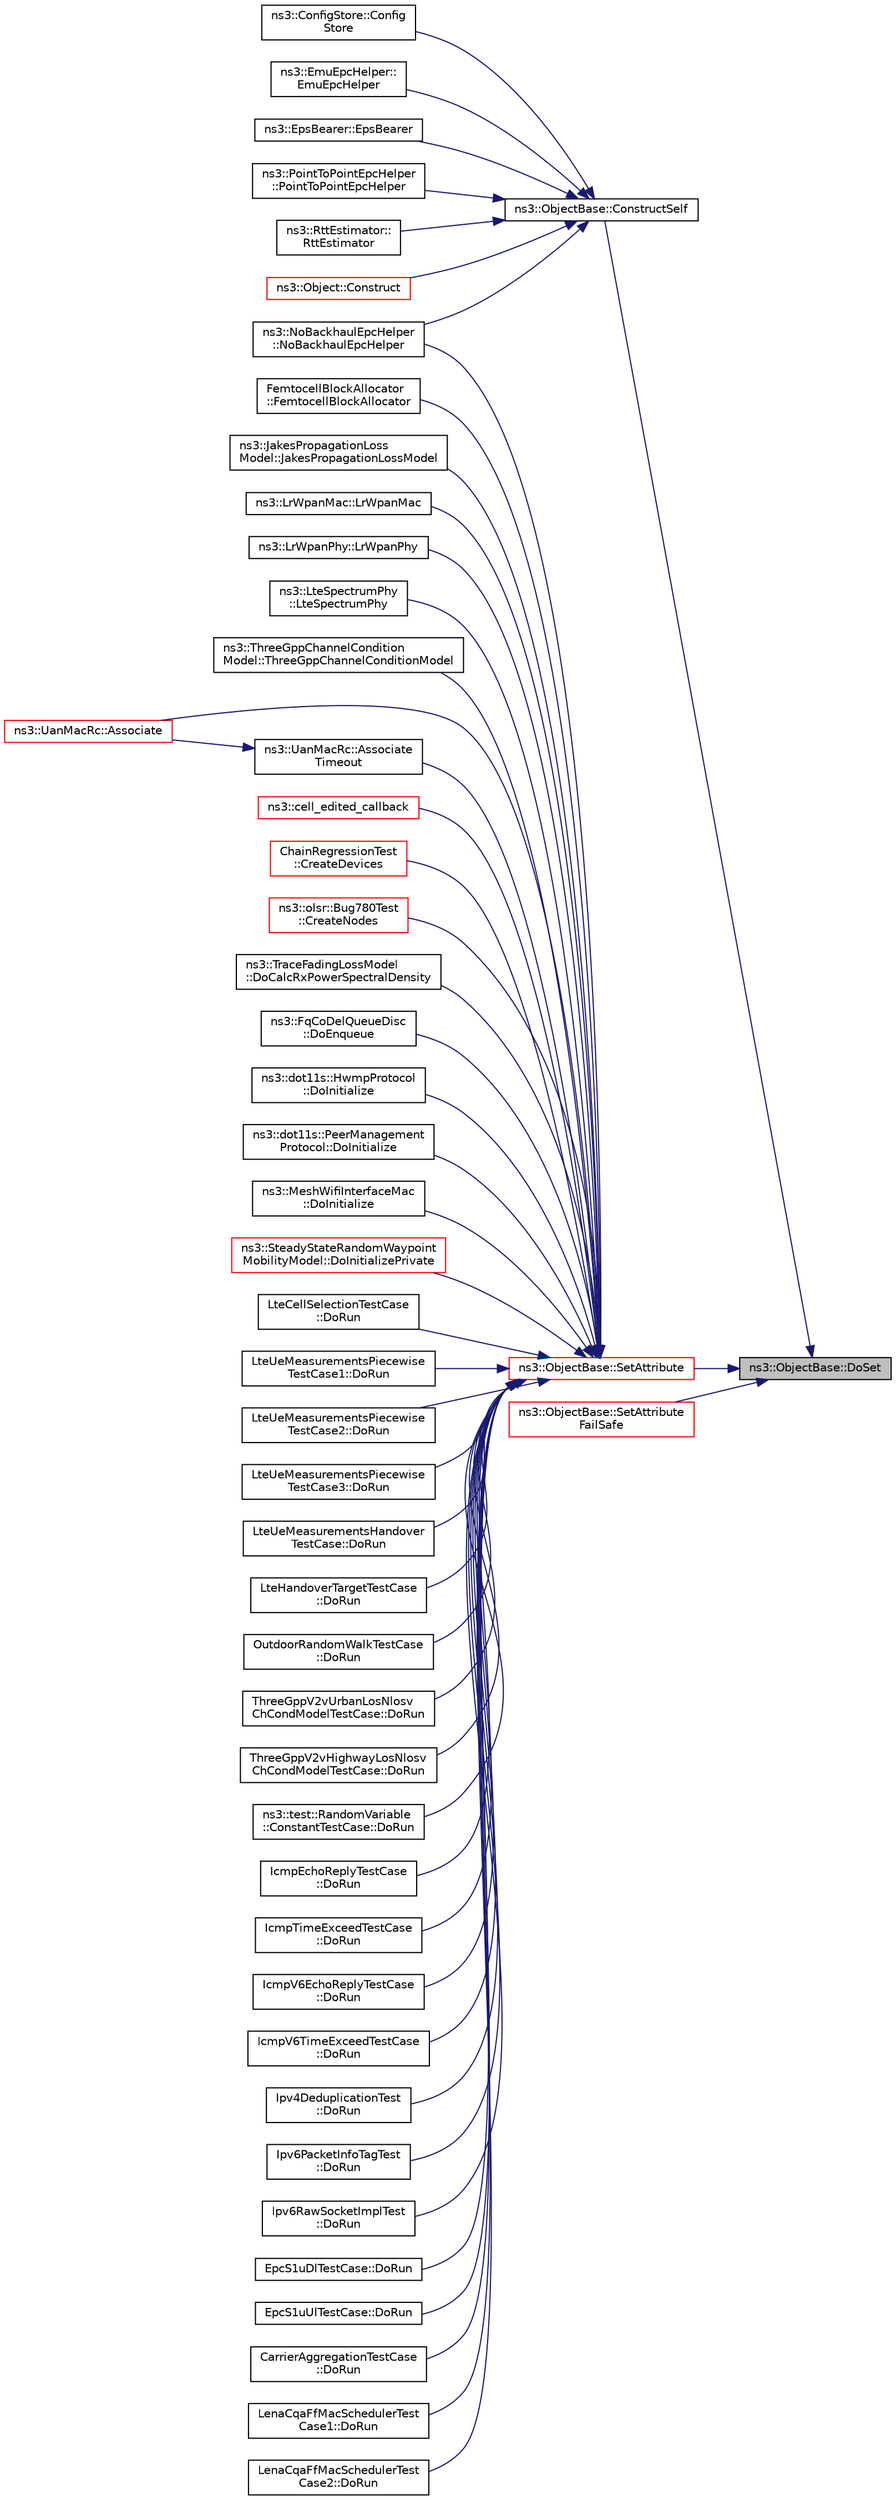 digraph "ns3::ObjectBase::DoSet"
{
 // LATEX_PDF_SIZE
  edge [fontname="Helvetica",fontsize="10",labelfontname="Helvetica",labelfontsize="10"];
  node [fontname="Helvetica",fontsize="10",shape=record];
  rankdir="RL";
  Node1 [label="ns3::ObjectBase::DoSet",height=0.2,width=0.4,color="black", fillcolor="grey75", style="filled", fontcolor="black",tooltip="Attempt to set the value referenced by the accessor spec to a valid value according to the checker,..."];
  Node1 -> Node2 [dir="back",color="midnightblue",fontsize="10",style="solid",fontname="Helvetica"];
  Node2 [label="ns3::ObjectBase::ConstructSelf",height=0.2,width=0.4,color="black", fillcolor="white", style="filled",URL="$classns3_1_1_object_base.html#a5cda18dec6d0744cb652a3ed60056958",tooltip="Complete construction of ObjectBase; invoked by derived classes."];
  Node2 -> Node3 [dir="back",color="midnightblue",fontsize="10",style="solid",fontname="Helvetica"];
  Node3 [label="ns3::ConfigStore::Config\lStore",height=0.2,width=0.4,color="black", fillcolor="white", style="filled",URL="$classns3_1_1_config_store.html#ab2c0c2707ae2dc5489acd4cfccd63fd4",tooltip=" "];
  Node2 -> Node4 [dir="back",color="midnightblue",fontsize="10",style="solid",fontname="Helvetica"];
  Node4 [label="ns3::EmuEpcHelper::\lEmuEpcHelper",height=0.2,width=0.4,color="black", fillcolor="white", style="filled",URL="$classns3_1_1_emu_epc_helper.html#a10b42d66910c4ee73006f40eea1a1de1",tooltip="Constructor."];
  Node2 -> Node5 [dir="back",color="midnightblue",fontsize="10",style="solid",fontname="Helvetica"];
  Node5 [label="ns3::EpsBearer::EpsBearer",height=0.2,width=0.4,color="black", fillcolor="white", style="filled",URL="$classns3_1_1_eps_bearer.html#af6f94c7bbd1d1bc26e6895d19cf26086",tooltip="Default constructor."];
  Node2 -> Node6 [dir="back",color="midnightblue",fontsize="10",style="solid",fontname="Helvetica"];
  Node6 [label="ns3::NoBackhaulEpcHelper\l::NoBackhaulEpcHelper",height=0.2,width=0.4,color="black", fillcolor="white", style="filled",URL="$classns3_1_1_no_backhaul_epc_helper.html#a8822666431eefe3a78ba2a0bf4ca1bae",tooltip="Constructor."];
  Node2 -> Node7 [dir="back",color="midnightblue",fontsize="10",style="solid",fontname="Helvetica"];
  Node7 [label="ns3::PointToPointEpcHelper\l::PointToPointEpcHelper",height=0.2,width=0.4,color="black", fillcolor="white", style="filled",URL="$classns3_1_1_point_to_point_epc_helper.html#a3d4c34f6a194c994d45e0dac5019b8cb",tooltip="Constructor."];
  Node2 -> Node8 [dir="back",color="midnightblue",fontsize="10",style="solid",fontname="Helvetica"];
  Node8 [label="ns3::RttEstimator::\lRttEstimator",height=0.2,width=0.4,color="black", fillcolor="white", style="filled",URL="$classns3_1_1_rtt_estimator.html#a86696ed57483bf9e19abbf6978c46581",tooltip=" "];
  Node2 -> Node9 [dir="back",color="midnightblue",fontsize="10",style="solid",fontname="Helvetica"];
  Node9 [label="ns3::Object::Construct",height=0.2,width=0.4,color="red", fillcolor="white", style="filled",URL="$classns3_1_1_object.html#a636e8411dc5228771f45c9b805d348fa",tooltip="Initialize all member variables registered as Attributes of this TypeId."];
  Node1 -> Node2511 [dir="back",color="midnightblue",fontsize="10",style="solid",fontname="Helvetica"];
  Node2511 [label="ns3::ObjectBase::SetAttribute",height=0.2,width=0.4,color="red", fillcolor="white", style="filled",URL="$classns3_1_1_object_base.html#ac60245d3ea4123bbc9b1d391f1f6592f",tooltip="Set a single attribute, raising fatal errors if unsuccessful."];
  Node2511 -> Node2512 [dir="back",color="midnightblue",fontsize="10",style="solid",fontname="Helvetica"];
  Node2512 [label="FemtocellBlockAllocator\l::FemtocellBlockAllocator",height=0.2,width=0.4,color="black", fillcolor="white", style="filled",URL="$class_femtocell_block_allocator.html#a6258c3cdb7be54a9500e8f74967ca7b5",tooltip="Constructor."];
  Node2511 -> Node2513 [dir="back",color="midnightblue",fontsize="10",style="solid",fontname="Helvetica"];
  Node2513 [label="ns3::JakesPropagationLoss\lModel::JakesPropagationLossModel",height=0.2,width=0.4,color="black", fillcolor="white", style="filled",URL="$classns3_1_1_jakes_propagation_loss_model.html#a1c0b156b5777e4d0f45bce8f2c193915",tooltip=" "];
  Node2511 -> Node2514 [dir="back",color="midnightblue",fontsize="10",style="solid",fontname="Helvetica"];
  Node2514 [label="ns3::LrWpanMac::LrWpanMac",height=0.2,width=0.4,color="black", fillcolor="white", style="filled",URL="$classns3_1_1_lr_wpan_mac.html#ae85526f526890de95937d9e6f1771403",tooltip="Default constructor."];
  Node2511 -> Node1059 [dir="back",color="midnightblue",fontsize="10",style="solid",fontname="Helvetica"];
  Node1059 [label="ns3::LrWpanPhy::LrWpanPhy",height=0.2,width=0.4,color="black", fillcolor="white", style="filled",URL="$classns3_1_1_lr_wpan_phy.html#a93412f30a30d144978857a5205c55b7b",tooltip="Default constructor."];
  Node2511 -> Node2515 [dir="back",color="midnightblue",fontsize="10",style="solid",fontname="Helvetica"];
  Node2515 [label="ns3::LteSpectrumPhy\l::LteSpectrumPhy",height=0.2,width=0.4,color="black", fillcolor="white", style="filled",URL="$classns3_1_1_lte_spectrum_phy.html#a689d4909a1da1d10727e382ad8b04a91",tooltip=" "];
  Node2511 -> Node6 [dir="back",color="midnightblue",fontsize="10",style="solid",fontname="Helvetica"];
  Node2511 -> Node2516 [dir="back",color="midnightblue",fontsize="10",style="solid",fontname="Helvetica"];
  Node2516 [label="ns3::ThreeGppChannelCondition\lModel::ThreeGppChannelConditionModel",height=0.2,width=0.4,color="black", fillcolor="white", style="filled",URL="$classns3_1_1_three_gpp_channel_condition_model.html#ac6f523f4df2b813277c524bed6322db6",tooltip="Constructor for the ThreeGppRmaChannelConditionModel class."];
  Node2511 -> Node872 [dir="back",color="midnightblue",fontsize="10",style="solid",fontname="Helvetica"];
  Node872 [label="ns3::UanMacRc::Associate",height=0.2,width=0.4,color="red", fillcolor="white", style="filled",URL="$classns3_1_1_uan_mac_rc.html#ad0c89fbba2f362b7915cd33809cbad14",tooltip="Associate with a gateway by sending the first GWPING."];
  Node2511 -> Node874 [dir="back",color="midnightblue",fontsize="10",style="solid",fontname="Helvetica"];
  Node874 [label="ns3::UanMacRc::Associate\lTimeout",height=0.2,width=0.4,color="black", fillcolor="white", style="filled",URL="$classns3_1_1_uan_mac_rc.html#af23682ff6db736c6a2c9eceae8252cd2",tooltip="Periodically retry association."];
  Node874 -> Node872 [dir="back",color="midnightblue",fontsize="10",style="solid",fontname="Helvetica"];
  Node2511 -> Node2517 [dir="back",color="midnightblue",fontsize="10",style="solid",fontname="Helvetica"];
  Node2517 [label="ns3::cell_edited_callback",height=0.2,width=0.4,color="red", fillcolor="white", style="filled",URL="$namespacens3.html#a33414e6742ae340588ad1af044bbd7e7",tooltip="This is the callback called when the value of an attribute is changed."];
  Node2511 -> Node73 [dir="back",color="midnightblue",fontsize="10",style="solid",fontname="Helvetica"];
  Node73 [label="ChainRegressionTest\l::CreateDevices",height=0.2,width=0.4,color="red", fillcolor="white", style="filled",URL="$class_chain_regression_test.html#ae8b1dd906e3d52a223122c63d236bb19",tooltip="Create devices, install TCP/IP stack and applications."];
  Node2511 -> Node2109 [dir="back",color="midnightblue",fontsize="10",style="solid",fontname="Helvetica"];
  Node2109 [label="ns3::olsr::Bug780Test\l::CreateNodes",height=0.2,width=0.4,color="red", fillcolor="white", style="filled",URL="$classns3_1_1olsr_1_1_bug780_test.html#a87a836a5491da4a21a0b51d2a647b422",tooltip="Create & configure test network."];
  Node2511 -> Node1237 [dir="back",color="midnightblue",fontsize="10",style="solid",fontname="Helvetica"];
  Node1237 [label="ns3::TraceFadingLossModel\l::DoCalcRxPowerSpectralDensity",height=0.2,width=0.4,color="black", fillcolor="white", style="filled",URL="$classns3_1_1_trace_fading_loss_model.html#a970c6119d64e72ccec5d144f96ab6a72",tooltip=" "];
  Node2511 -> Node131 [dir="back",color="midnightblue",fontsize="10",style="solid",fontname="Helvetica"];
  Node131 [label="ns3::FqCoDelQueueDisc\l::DoEnqueue",height=0.2,width=0.4,color="black", fillcolor="white", style="filled",URL="$classns3_1_1_fq_co_del_queue_disc.html#a9763ff304b86d8c3d2f951d20e102d0a",tooltip="This function actually enqueues a packet into the queue disc."];
  Node2511 -> Node2520 [dir="back",color="midnightblue",fontsize="10",style="solid",fontname="Helvetica"];
  Node2520 [label="ns3::dot11s::HwmpProtocol\l::DoInitialize",height=0.2,width=0.4,color="black", fillcolor="white", style="filled",URL="$classns3_1_1dot11s_1_1_hwmp_protocol.html#a67a93c2ef31e7ca0d23b07c8c6edcd90",tooltip="Initialize() implementation."];
  Node2511 -> Node2521 [dir="back",color="midnightblue",fontsize="10",style="solid",fontname="Helvetica"];
  Node2521 [label="ns3::dot11s::PeerManagement\lProtocol::DoInitialize",height=0.2,width=0.4,color="black", fillcolor="white", style="filled",URL="$classns3_1_1dot11s_1_1_peer_management_protocol.html#aad5b740f39d118cebc0e9c4c25348b83",tooltip="TracedCallback signature for link open/close events."];
  Node2511 -> Node437 [dir="back",color="midnightblue",fontsize="10",style="solid",fontname="Helvetica"];
  Node437 [label="ns3::MeshWifiInterfaceMac\l::DoInitialize",height=0.2,width=0.4,color="black", fillcolor="white", style="filled",URL="$classns3_1_1_mesh_wifi_interface_mac.html#afce4d5c3fc9f6abeb87066e62367aacf",tooltip="PluginList typedef."];
  Node2511 -> Node881 [dir="back",color="midnightblue",fontsize="10",style="solid",fontname="Helvetica"];
  Node881 [label="ns3::SteadyStateRandomWaypoint\lMobilityModel::DoInitializePrivate",height=0.2,width=0.4,color="red", fillcolor="white", style="filled",URL="$classns3_1_1_steady_state_random_waypoint_mobility_model.html#a661b708216d6f6c38443d061b0d02c96",tooltip="Configure random variables based on attributes; calculate the steady state probability that node is i..."];
  Node2511 -> Node1114 [dir="back",color="midnightblue",fontsize="10",style="solid",fontname="Helvetica"];
  Node1114 [label="LteCellSelectionTestCase\l::DoRun",height=0.2,width=0.4,color="black", fillcolor="white", style="filled",URL="$class_lte_cell_selection_test_case.html#a2ad9dadf26f7beb5d3ed1c6dfbcef90a",tooltip="Setup the simulation according to the configuration set by the class constructor, run it,..."];
  Node2511 -> Node1116 [dir="back",color="midnightblue",fontsize="10",style="solid",fontname="Helvetica"];
  Node1116 [label="LteUeMeasurementsPiecewise\lTestCase1::DoRun",height=0.2,width=0.4,color="black", fillcolor="white", style="filled",URL="$class_lte_ue_measurements_piecewise_test_case1.html#a76f2ad9d43e2fb22c37e4e8763296a5f",tooltip="Setup the simulation with the intended UE measurement reporting configuration, run it,..."];
  Node2511 -> Node1117 [dir="back",color="midnightblue",fontsize="10",style="solid",fontname="Helvetica"];
  Node1117 [label="LteUeMeasurementsPiecewise\lTestCase2::DoRun",height=0.2,width=0.4,color="black", fillcolor="white", style="filled",URL="$class_lte_ue_measurements_piecewise_test_case2.html#aa3d0caf8f82d095e8c85434b294482b6",tooltip="Setup the simulation with the intended UE measurement reporting configuration, run it,..."];
  Node2511 -> Node1118 [dir="back",color="midnightblue",fontsize="10",style="solid",fontname="Helvetica"];
  Node1118 [label="LteUeMeasurementsPiecewise\lTestCase3::DoRun",height=0.2,width=0.4,color="black", fillcolor="white", style="filled",URL="$class_lte_ue_measurements_piecewise_test_case3.html#a6bacaed252d2a27bff51d1a690d6c9ef",tooltip="Setup the simulation with the intended UE measurement reporting configuration, run it,..."];
  Node2511 -> Node1119 [dir="back",color="midnightblue",fontsize="10",style="solid",fontname="Helvetica"];
  Node1119 [label="LteUeMeasurementsHandover\lTestCase::DoRun",height=0.2,width=0.4,color="black", fillcolor="white", style="filled",URL="$class_lte_ue_measurements_handover_test_case.html#ae81c492f54cd25f174b26310458a7e5f",tooltip="Setup the simulation with the intended UE measurement reporting configuration, run it,..."];
  Node2511 -> Node1120 [dir="back",color="midnightblue",fontsize="10",style="solid",fontname="Helvetica"];
  Node1120 [label="LteHandoverTargetTestCase\l::DoRun",height=0.2,width=0.4,color="black", fillcolor="white", style="filled",URL="$class_lte_handover_target_test_case.html#adc2ffaf5e89accdbf70756ad9a92ce2c",tooltip="Run a simulation of a micro-cell network using the parameters provided to the constructor function."];
  Node2511 -> Node2522 [dir="back",color="midnightblue",fontsize="10",style="solid",fontname="Helvetica"];
  Node2522 [label="OutdoorRandomWalkTestCase\l::DoRun",height=0.2,width=0.4,color="black", fillcolor="white", style="filled",URL="$class_outdoor_random_walk_test_case.html#a9b7ce8205bc249c5179658bfa027104b",tooltip="Builds the simulation scenario and perform the tests."];
  Node2511 -> Node139 [dir="back",color="midnightblue",fontsize="10",style="solid",fontname="Helvetica"];
  Node139 [label="ThreeGppV2vUrbanLosNlosv\lChCondModelTestCase::DoRun",height=0.2,width=0.4,color="black", fillcolor="white", style="filled",URL="$class_three_gpp_v2v_urban_los_nlosv_ch_cond_model_test_case.html#a3c2df4a7a3f3d79b69a9b82b5aed42aa",tooltip="Builds the simulation scenario and perform the tests."];
  Node2511 -> Node140 [dir="back",color="midnightblue",fontsize="10",style="solid",fontname="Helvetica"];
  Node140 [label="ThreeGppV2vHighwayLosNlosv\lChCondModelTestCase::DoRun",height=0.2,width=0.4,color="black", fillcolor="white", style="filled",URL="$class_three_gpp_v2v_highway_los_nlosv_ch_cond_model_test_case.html#a6f70342d318085f5dd1ec9161fab5814",tooltip="Builds the simulation scenario and perform the tests."];
  Node2511 -> Node2523 [dir="back",color="midnightblue",fontsize="10",style="solid",fontname="Helvetica"];
  Node2523 [label="ns3::test::RandomVariable\l::ConstantTestCase::DoRun",height=0.2,width=0.4,color="black", fillcolor="white", style="filled",URL="$classns3_1_1test_1_1_random_variable_1_1_constant_test_case.html#a75bbe877f296f9fc82116822b7f5fa9d",tooltip="Implementation to actually run this TestCase."];
  Node2511 -> Node2524 [dir="back",color="midnightblue",fontsize="10",style="solid",fontname="Helvetica"];
  Node2524 [label="IcmpEchoReplyTestCase\l::DoRun",height=0.2,width=0.4,color="black", fillcolor="white", style="filled",URL="$class_icmp_echo_reply_test_case.html#a9f73985659d7b2102e1cefe50d8b9635",tooltip="Implementation to actually run this TestCase."];
  Node2511 -> Node2451 [dir="back",color="midnightblue",fontsize="10",style="solid",fontname="Helvetica"];
  Node2451 [label="IcmpTimeExceedTestCase\l::DoRun",height=0.2,width=0.4,color="black", fillcolor="white", style="filled",URL="$class_icmp_time_exceed_test_case.html#a6bfd66363fe7313fa48c982c17e14c62",tooltip="Implementation to actually run this TestCase."];
  Node2511 -> Node2525 [dir="back",color="midnightblue",fontsize="10",style="solid",fontname="Helvetica"];
  Node2525 [label="IcmpV6EchoReplyTestCase\l::DoRun",height=0.2,width=0.4,color="black", fillcolor="white", style="filled",URL="$class_icmp_v6_echo_reply_test_case.html#aeb51729abf2617c2adf993a518e79282",tooltip="Implementation to actually run this TestCase."];
  Node2511 -> Node2452 [dir="back",color="midnightblue",fontsize="10",style="solid",fontname="Helvetica"];
  Node2452 [label="IcmpV6TimeExceedTestCase\l::DoRun",height=0.2,width=0.4,color="black", fillcolor="white", style="filled",URL="$class_icmp_v6_time_exceed_test_case.html#a7cb4438c0f47bda7a32fa85001f869dd",tooltip="Implementation to actually run this TestCase."];
  Node2511 -> Node2453 [dir="back",color="midnightblue",fontsize="10",style="solid",fontname="Helvetica"];
  Node2453 [label="Ipv4DeduplicationTest\l::DoRun",height=0.2,width=0.4,color="black", fillcolor="white", style="filled",URL="$class_ipv4_deduplication_test.html#a5e5727b7b8436191367a912d0e1a16e3",tooltip="Implementation to actually run this TestCase."];
  Node2511 -> Node762 [dir="back",color="midnightblue",fontsize="10",style="solid",fontname="Helvetica"];
  Node762 [label="Ipv6PacketInfoTagTest\l::DoRun",height=0.2,width=0.4,color="black", fillcolor="white", style="filled",URL="$class_ipv6_packet_info_tag_test.html#a6b51aaddc63d2aaef95b72056cb5b36d",tooltip="Implementation to actually run this TestCase."];
  Node2511 -> Node2459 [dir="back",color="midnightblue",fontsize="10",style="solid",fontname="Helvetica"];
  Node2459 [label="Ipv6RawSocketImplTest\l::DoRun",height=0.2,width=0.4,color="black", fillcolor="white", style="filled",URL="$class_ipv6_raw_socket_impl_test.html#a38877abe88d646fe0c8fd155a481049c",tooltip="Implementation to actually run this TestCase."];
  Node2511 -> Node2438 [dir="back",color="midnightblue",fontsize="10",style="solid",fontname="Helvetica"];
  Node2438 [label="EpcS1uDlTestCase::DoRun",height=0.2,width=0.4,color="black", fillcolor="white", style="filled",URL="$class_epc_s1u_dl_test_case.html#a2ac9313672e6c5e2a5a33f98a77ffec2",tooltip="Implementation to actually run this TestCase."];
  Node2511 -> Node2439 [dir="back",color="midnightblue",fontsize="10",style="solid",fontname="Helvetica"];
  Node2439 [label="EpcS1uUlTestCase::DoRun",height=0.2,width=0.4,color="black", fillcolor="white", style="filled",URL="$class_epc_s1u_ul_test_case.html#a6fa27997312de46d9b0f3ab2221a24fa",tooltip="Implementation to actually run this TestCase."];
  Node2511 -> Node1122 [dir="back",color="midnightblue",fontsize="10",style="solid",fontname="Helvetica"];
  Node1122 [label="CarrierAggregationTestCase\l::DoRun",height=0.2,width=0.4,color="black", fillcolor="white", style="filled",URL="$class_carrier_aggregation_test_case.html#a20f3e28f3a6dd2919e51e508b78afa59",tooltip="Implementation to actually run this TestCase."];
  Node2511 -> Node1123 [dir="back",color="midnightblue",fontsize="10",style="solid",fontname="Helvetica"];
  Node1123 [label="LenaCqaFfMacSchedulerTest\lCase1::DoRun",height=0.2,width=0.4,color="black", fillcolor="white", style="filled",URL="$class_lena_cqa_ff_mac_scheduler_test_case1.html#a91b3e2ef4ff292dbeda5559ff0eae1e6",tooltip="Implementation to actually run this TestCase."];
  Node2511 -> Node1124 [dir="back",color="midnightblue",fontsize="10",style="solid",fontname="Helvetica"];
  Node1124 [label="LenaCqaFfMacSchedulerTest\lCase2::DoRun",height=0.2,width=0.4,color="black", fillcolor="white", style="filled",URL="$class_lena_cqa_ff_mac_scheduler_test_case2.html#a773e8490a80a3afe50adf54d713d3e4a",tooltip="Implementation to actually run this TestCase."];
  Node1 -> Node2573 [dir="back",color="midnightblue",fontsize="10",style="solid",fontname="Helvetica"];
  Node2573 [label="ns3::ObjectBase::SetAttribute\lFailSafe",height=0.2,width=0.4,color="red", fillcolor="white", style="filled",URL="$classns3_1_1_object_base.html#aa7d333004e970f925a4ed5df275541b5",tooltip="Set a single attribute without raising errors."];
}
